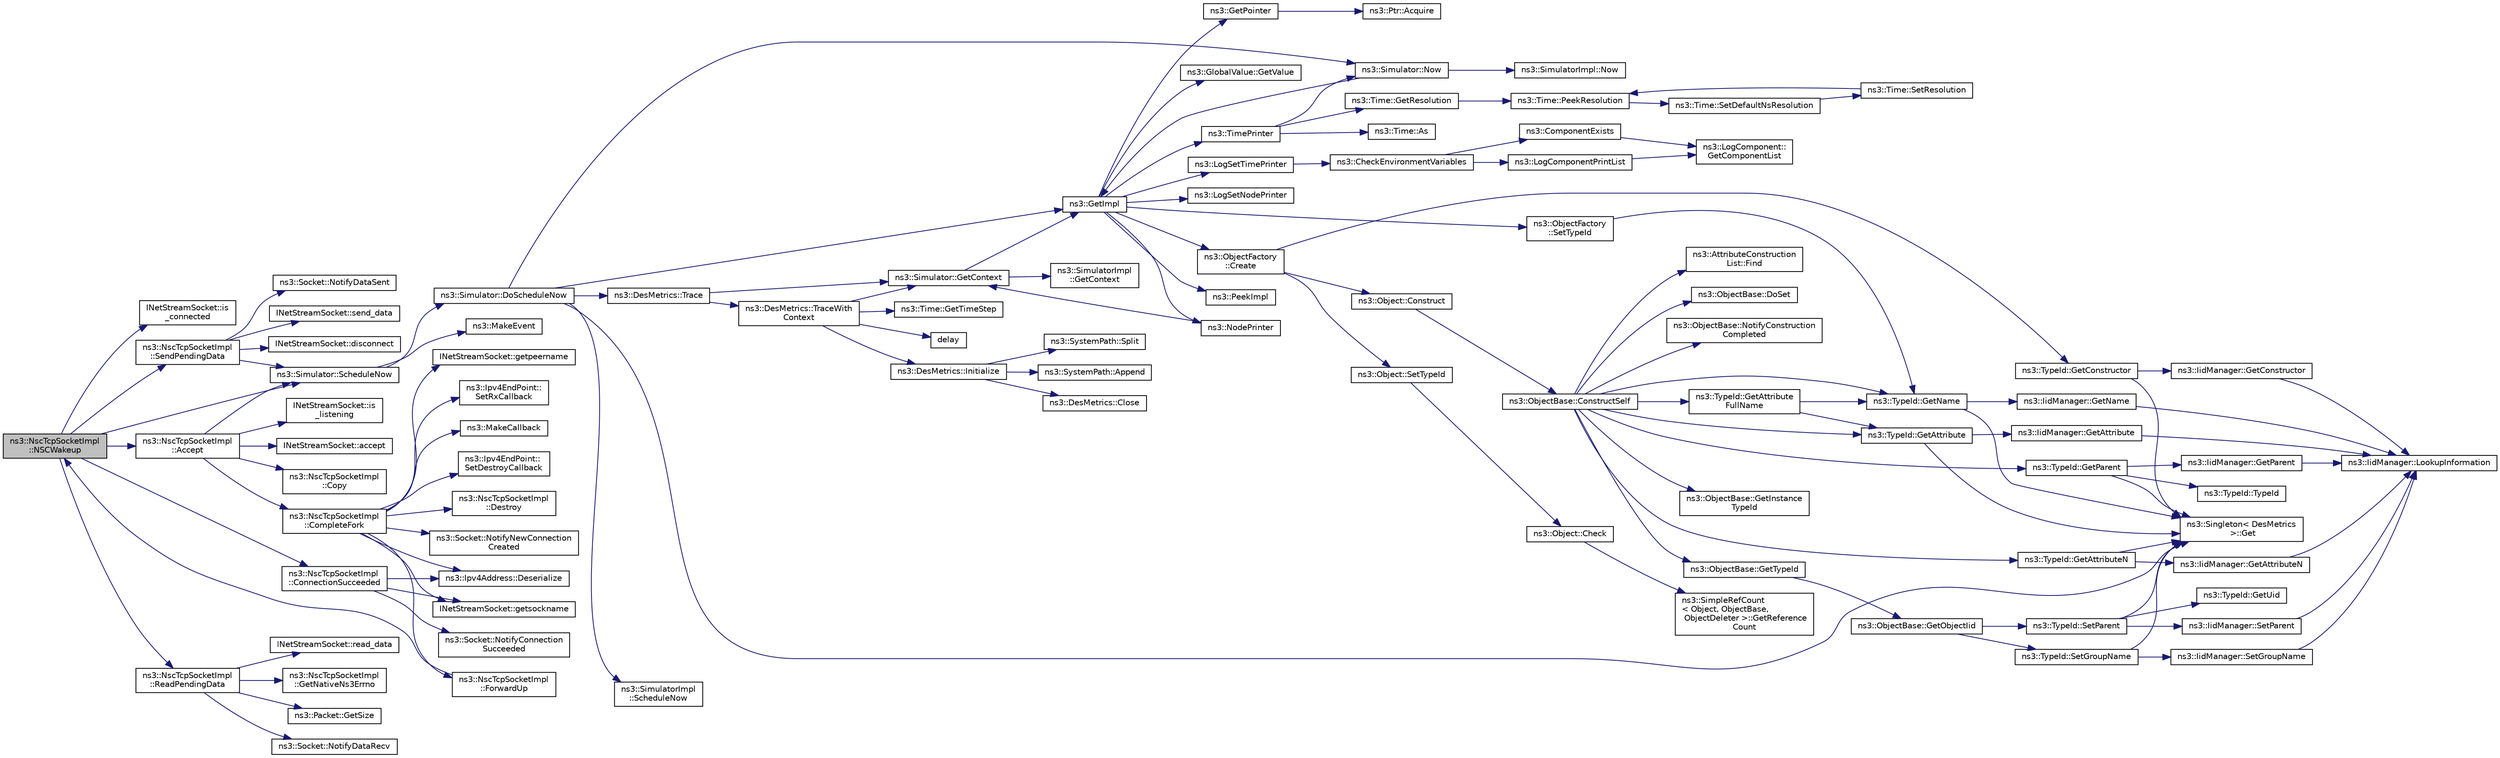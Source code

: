 digraph "ns3::NscTcpSocketImpl::NSCWakeup"
{
  edge [fontname="Helvetica",fontsize="10",labelfontname="Helvetica",labelfontsize="10"];
  node [fontname="Helvetica",fontsize="10",shape=record];
  rankdir="LR";
  Node1 [label="ns3::NscTcpSocketImpl\l::NSCWakeup",height=0.2,width=0.4,color="black", fillcolor="grey75", style="filled", fontcolor="black"];
  Node1 -> Node2 [color="midnightblue",fontsize="10",style="solid"];
  Node2 [label="INetStreamSocket::is\l_connected",height=0.2,width=0.4,color="black", fillcolor="white", style="filled",URL="$d8/d0d/structINetStreamSocket.html#ae12c5b0dc6d534b3fe6f185a7dc72265",tooltip="Check the connection state. "];
  Node1 -> Node3 [color="midnightblue",fontsize="10",style="solid"];
  Node3 [label="ns3::Simulator::ScheduleNow",height=0.2,width=0.4,color="black", fillcolor="white", style="filled",URL="$d7/deb/classns3_1_1Simulator.html#a2219ee02c0647adc83d1c918c3256266"];
  Node3 -> Node4 [color="midnightblue",fontsize="10",style="solid"];
  Node4 [label="ns3::Simulator::DoScheduleNow",height=0.2,width=0.4,color="black", fillcolor="white", style="filled",URL="$d7/deb/classns3_1_1Simulator.html#a9377ee62d67f7923318c4313a3b285f8"];
  Node4 -> Node5 [color="midnightblue",fontsize="10",style="solid"];
  Node5 [label="ns3::Singleton\< DesMetrics\l \>::Get",height=0.2,width=0.4,color="black", fillcolor="white", style="filled",URL="$d8/d77/classns3_1_1Singleton.html#a80a2cd3c25a27ea72add7a9f7a141ffa"];
  Node4 -> Node6 [color="midnightblue",fontsize="10",style="solid"];
  Node6 [label="ns3::DesMetrics::Trace",height=0.2,width=0.4,color="black", fillcolor="white", style="filled",URL="$d5/d69/classns3_1_1DesMetrics.html#ab7c6c097412d0398affbc9f8d2643160"];
  Node6 -> Node7 [color="midnightblue",fontsize="10",style="solid"];
  Node7 [label="ns3::DesMetrics::TraceWith\lContext",height=0.2,width=0.4,color="black", fillcolor="white", style="filled",URL="$d5/d69/classns3_1_1DesMetrics.html#abc404d9eee92f4e8fd67f5d200490ed6"];
  Node7 -> Node8 [color="midnightblue",fontsize="10",style="solid"];
  Node8 [label="ns3::DesMetrics::Initialize",height=0.2,width=0.4,color="black", fillcolor="white", style="filled",URL="$d5/d69/classns3_1_1DesMetrics.html#a63bf3891d9fd2cf8c76b375b3db67756"];
  Node8 -> Node9 [color="midnightblue",fontsize="10",style="solid"];
  Node9 [label="ns3::DesMetrics::Close",height=0.2,width=0.4,color="black", fillcolor="white", style="filled",URL="$d5/d69/classns3_1_1DesMetrics.html#a17b52dbb23cd230d64404f57f59029c5"];
  Node8 -> Node10 [color="midnightblue",fontsize="10",style="solid"];
  Node10 [label="ns3::SystemPath::Split",height=0.2,width=0.4,color="black", fillcolor="white", style="filled",URL="$d0/dde/group__systempath.html#ga523072e05da63b63113d1bea840edf1a"];
  Node8 -> Node11 [color="midnightblue",fontsize="10",style="solid"];
  Node11 [label="ns3::SystemPath::Append",height=0.2,width=0.4,color="black", fillcolor="white", style="filled",URL="$d0/dde/group__systempath.html#gaaa5a530cee42c8eda7e4f4523ef7e1cd"];
  Node7 -> Node12 [color="midnightblue",fontsize="10",style="solid"];
  Node12 [label="ns3::Simulator::GetContext",height=0.2,width=0.4,color="black", fillcolor="white", style="filled",URL="$d7/deb/classns3_1_1Simulator.html#a8514b74ee2c42916b351b33c4a963bb0"];
  Node12 -> Node13 [color="midnightblue",fontsize="10",style="solid"];
  Node13 [label="ns3::GetImpl",height=0.2,width=0.4,color="black", fillcolor="white", style="filled",URL="$d4/d8b/group__simulator.html#ga42eb4eddad41528d4d99794a3dae3fd0",tooltip="Get the SimulatorImpl singleton. "];
  Node13 -> Node14 [color="midnightblue",fontsize="10",style="solid"];
  Node14 [label="ns3::PeekImpl",height=0.2,width=0.4,color="black", fillcolor="white", style="filled",URL="$d4/d8b/group__simulator.html#ga233c5c38de117e4e4a5a9cd168694792",tooltip="Get the static SimulatorImpl instance. "];
  Node13 -> Node15 [color="midnightblue",fontsize="10",style="solid"];
  Node15 [label="ns3::GlobalValue::GetValue",height=0.2,width=0.4,color="black", fillcolor="white", style="filled",URL="$dc/d02/classns3_1_1GlobalValue.html#aa33773cb952ba3c285a03ae2c4769b84"];
  Node13 -> Node16 [color="midnightblue",fontsize="10",style="solid"];
  Node16 [label="ns3::ObjectFactory\l::SetTypeId",height=0.2,width=0.4,color="black", fillcolor="white", style="filled",URL="$d5/d0d/classns3_1_1ObjectFactory.html#a77dcd099064038a1eb7a6b8251229ec3"];
  Node16 -> Node17 [color="midnightblue",fontsize="10",style="solid"];
  Node17 [label="ns3::TypeId::GetName",height=0.2,width=0.4,color="black", fillcolor="white", style="filled",URL="$d6/d11/classns3_1_1TypeId.html#aa3c41c79ae428b3cb396a9c6bb3ef314"];
  Node17 -> Node5 [color="midnightblue",fontsize="10",style="solid"];
  Node17 -> Node18 [color="midnightblue",fontsize="10",style="solid"];
  Node18 [label="ns3::IidManager::GetName",height=0.2,width=0.4,color="black", fillcolor="white", style="filled",URL="$d4/d1c/classns3_1_1IidManager.html#a5d68d0f0f44594dcdec239dbdb5bf53c"];
  Node18 -> Node19 [color="midnightblue",fontsize="10",style="solid"];
  Node19 [label="ns3::IidManager::LookupInformation",height=0.2,width=0.4,color="black", fillcolor="white", style="filled",URL="$d4/d1c/classns3_1_1IidManager.html#a6b1f4ba2815dba27a377e8a8db2384cf"];
  Node13 -> Node20 [color="midnightblue",fontsize="10",style="solid"];
  Node20 [label="ns3::GetPointer",height=0.2,width=0.4,color="black", fillcolor="white", style="filled",URL="$d7/d2e/namespacens3.html#ab4e173cdfd43d17c1a40d5348510a670"];
  Node20 -> Node21 [color="midnightblue",fontsize="10",style="solid"];
  Node21 [label="ns3::Ptr::Acquire",height=0.2,width=0.4,color="black", fillcolor="white", style="filled",URL="$dc/d90/classns3_1_1Ptr.html#a9579b15e8c42dcdff5869d9d987562fb"];
  Node13 -> Node22 [color="midnightblue",fontsize="10",style="solid"];
  Node22 [label="ns3::ObjectFactory\l::Create",height=0.2,width=0.4,color="black", fillcolor="white", style="filled",URL="$d5/d0d/classns3_1_1ObjectFactory.html#a18152e93f0a6fe184ed7300cb31e9896"];
  Node22 -> Node23 [color="midnightblue",fontsize="10",style="solid"];
  Node23 [label="ns3::TypeId::GetConstructor",height=0.2,width=0.4,color="black", fillcolor="white", style="filled",URL="$d6/d11/classns3_1_1TypeId.html#ad9b0bc71ee7593a1ff23ff8d53938e95"];
  Node23 -> Node5 [color="midnightblue",fontsize="10",style="solid"];
  Node23 -> Node24 [color="midnightblue",fontsize="10",style="solid"];
  Node24 [label="ns3::IidManager::GetConstructor",height=0.2,width=0.4,color="black", fillcolor="white", style="filled",URL="$d4/d1c/classns3_1_1IidManager.html#ab10b30abe7efc5456b7930aab8638280"];
  Node24 -> Node19 [color="midnightblue",fontsize="10",style="solid"];
  Node22 -> Node25 [color="midnightblue",fontsize="10",style="solid"];
  Node25 [label="ns3::Object::SetTypeId",height=0.2,width=0.4,color="black", fillcolor="white", style="filled",URL="$d9/d77/classns3_1_1Object.html#a19b1ebd8ec8fe404845e665880a6c5ad"];
  Node25 -> Node26 [color="midnightblue",fontsize="10",style="solid"];
  Node26 [label="ns3::Object::Check",height=0.2,width=0.4,color="black", fillcolor="white", style="filled",URL="$d9/d77/classns3_1_1Object.html#a7e7f89fb0a81d0189cbcacee64b67e4e"];
  Node26 -> Node27 [color="midnightblue",fontsize="10",style="solid"];
  Node27 [label="ns3::SimpleRefCount\l\< Object, ObjectBase,\l ObjectDeleter \>::GetReference\lCount",height=0.2,width=0.4,color="black", fillcolor="white", style="filled",URL="$da/da1/classns3_1_1SimpleRefCount.html#a05378396c93bcc7d6bf78a9ee9ae9cca"];
  Node22 -> Node28 [color="midnightblue",fontsize="10",style="solid"];
  Node28 [label="ns3::Object::Construct",height=0.2,width=0.4,color="black", fillcolor="white", style="filled",URL="$d9/d77/classns3_1_1Object.html#a636e8411dc5228771f45c9b805d348fa"];
  Node28 -> Node29 [color="midnightblue",fontsize="10",style="solid"];
  Node29 [label="ns3::ObjectBase::ConstructSelf",height=0.2,width=0.4,color="black", fillcolor="white", style="filled",URL="$d2/dac/classns3_1_1ObjectBase.html#a5cda18dec6d0744cb652a3ed60056958"];
  Node29 -> Node30 [color="midnightblue",fontsize="10",style="solid"];
  Node30 [label="ns3::ObjectBase::GetInstance\lTypeId",height=0.2,width=0.4,color="black", fillcolor="white", style="filled",URL="$d2/dac/classns3_1_1ObjectBase.html#abe5b43a6f5b99a92a4c3122db31f06fb"];
  Node29 -> Node17 [color="midnightblue",fontsize="10",style="solid"];
  Node29 -> Node31 [color="midnightblue",fontsize="10",style="solid"];
  Node31 [label="ns3::TypeId::GetAttributeN",height=0.2,width=0.4,color="black", fillcolor="white", style="filled",URL="$d6/d11/classns3_1_1TypeId.html#a679c4713f613126a51eb400b345302cb"];
  Node31 -> Node5 [color="midnightblue",fontsize="10",style="solid"];
  Node31 -> Node32 [color="midnightblue",fontsize="10",style="solid"];
  Node32 [label="ns3::IidManager::GetAttributeN",height=0.2,width=0.4,color="black", fillcolor="white", style="filled",URL="$d4/d1c/classns3_1_1IidManager.html#aecf79ed6edb63647774dbfe90cc4f1e2"];
  Node32 -> Node19 [color="midnightblue",fontsize="10",style="solid"];
  Node29 -> Node33 [color="midnightblue",fontsize="10",style="solid"];
  Node33 [label="ns3::TypeId::GetAttribute",height=0.2,width=0.4,color="black", fillcolor="white", style="filled",URL="$d6/d11/classns3_1_1TypeId.html#aa1b746e64e606f94cbedda7cf89788c2"];
  Node33 -> Node5 [color="midnightblue",fontsize="10",style="solid"];
  Node33 -> Node34 [color="midnightblue",fontsize="10",style="solid"];
  Node34 [label="ns3::IidManager::GetAttribute",height=0.2,width=0.4,color="black", fillcolor="white", style="filled",URL="$d4/d1c/classns3_1_1IidManager.html#ae511907e47b48166763e60c583a5a940"];
  Node34 -> Node19 [color="midnightblue",fontsize="10",style="solid"];
  Node29 -> Node35 [color="midnightblue",fontsize="10",style="solid"];
  Node35 [label="ns3::AttributeConstruction\lList::Find",height=0.2,width=0.4,color="black", fillcolor="white", style="filled",URL="$d3/df3/classns3_1_1AttributeConstructionList.html#a22de5cf3e1bcd9dc6c7748fc911811b4"];
  Node29 -> Node36 [color="midnightblue",fontsize="10",style="solid"];
  Node36 [label="ns3::ObjectBase::DoSet",height=0.2,width=0.4,color="black", fillcolor="white", style="filled",URL="$d2/dac/classns3_1_1ObjectBase.html#afe5f2f7b2fabc99aa33f9bb434e3b695"];
  Node29 -> Node37 [color="midnightblue",fontsize="10",style="solid"];
  Node37 [label="ns3::TypeId::GetAttribute\lFullName",height=0.2,width=0.4,color="black", fillcolor="white", style="filled",URL="$d6/d11/classns3_1_1TypeId.html#a1da5483f43630ea65952099fc39944a2"];
  Node37 -> Node33 [color="midnightblue",fontsize="10",style="solid"];
  Node37 -> Node17 [color="midnightblue",fontsize="10",style="solid"];
  Node29 -> Node38 [color="midnightblue",fontsize="10",style="solid"];
  Node38 [label="ns3::TypeId::GetParent",height=0.2,width=0.4,color="black", fillcolor="white", style="filled",URL="$d6/d11/classns3_1_1TypeId.html#ac51f28398d2ef1f9a7790047c43dd22c"];
  Node38 -> Node5 [color="midnightblue",fontsize="10",style="solid"];
  Node38 -> Node39 [color="midnightblue",fontsize="10",style="solid"];
  Node39 [label="ns3::IidManager::GetParent",height=0.2,width=0.4,color="black", fillcolor="white", style="filled",URL="$d4/d1c/classns3_1_1IidManager.html#a504f9d76281bd6149556b1d15e80231d"];
  Node39 -> Node19 [color="midnightblue",fontsize="10",style="solid"];
  Node38 -> Node40 [color="midnightblue",fontsize="10",style="solid"];
  Node40 [label="ns3::TypeId::TypeId",height=0.2,width=0.4,color="black", fillcolor="white", style="filled",URL="$d6/d11/classns3_1_1TypeId.html#ab76e26690f1af4f1cffa6a72245e8928"];
  Node29 -> Node41 [color="midnightblue",fontsize="10",style="solid"];
  Node41 [label="ns3::ObjectBase::GetTypeId",height=0.2,width=0.4,color="black", fillcolor="white", style="filled",URL="$d2/dac/classns3_1_1ObjectBase.html#a2b870298ebceaaeffc9d65e15c022eac"];
  Node41 -> Node42 [color="midnightblue",fontsize="10",style="solid"];
  Node42 [label="ns3::ObjectBase::GetObjectIid",height=0.2,width=0.4,color="black", fillcolor="white", style="filled",URL="$d2/dac/classns3_1_1ObjectBase.html#a4fcfd18844c60f163c5dce52456d111b"];
  Node42 -> Node43 [color="midnightblue",fontsize="10",style="solid"];
  Node43 [label="ns3::TypeId::SetParent",height=0.2,width=0.4,color="black", fillcolor="white", style="filled",URL="$d6/d11/classns3_1_1TypeId.html#abaaca67ab7d2471067e7c275df0f7309"];
  Node43 -> Node44 [color="midnightblue",fontsize="10",style="solid"];
  Node44 [label="ns3::TypeId::GetUid",height=0.2,width=0.4,color="black", fillcolor="white", style="filled",URL="$d6/d11/classns3_1_1TypeId.html#acd3e41de6340d06299f4fd63e2ed8da0"];
  Node43 -> Node5 [color="midnightblue",fontsize="10",style="solid"];
  Node43 -> Node45 [color="midnightblue",fontsize="10",style="solid"];
  Node45 [label="ns3::IidManager::SetParent",height=0.2,width=0.4,color="black", fillcolor="white", style="filled",URL="$d4/d1c/classns3_1_1IidManager.html#a4042931260554c907699367b6811426f"];
  Node45 -> Node19 [color="midnightblue",fontsize="10",style="solid"];
  Node42 -> Node46 [color="midnightblue",fontsize="10",style="solid"];
  Node46 [label="ns3::TypeId::SetGroupName",height=0.2,width=0.4,color="black", fillcolor="white", style="filled",URL="$d6/d11/classns3_1_1TypeId.html#a87ab97caba5bbbd080b4490576f8bb40"];
  Node46 -> Node5 [color="midnightblue",fontsize="10",style="solid"];
  Node46 -> Node47 [color="midnightblue",fontsize="10",style="solid"];
  Node47 [label="ns3::IidManager::SetGroupName",height=0.2,width=0.4,color="black", fillcolor="white", style="filled",URL="$d4/d1c/classns3_1_1IidManager.html#a3bc08ad1c8a26224153caacd2def37de"];
  Node47 -> Node19 [color="midnightblue",fontsize="10",style="solid"];
  Node29 -> Node48 [color="midnightblue",fontsize="10",style="solid"];
  Node48 [label="ns3::ObjectBase::NotifyConstruction\lCompleted",height=0.2,width=0.4,color="black", fillcolor="white", style="filled",URL="$d2/dac/classns3_1_1ObjectBase.html#aa349348317dbdb62a7ee1df89db1eb8b"];
  Node13 -> Node49 [color="midnightblue",fontsize="10",style="solid"];
  Node49 [label="ns3::LogSetTimePrinter",height=0.2,width=0.4,color="black", fillcolor="white", style="filled",URL="$d7/d2e/namespacens3.html#acf6a1749b3febc5a6a5b2b8620138d80"];
  Node49 -> Node50 [color="midnightblue",fontsize="10",style="solid"];
  Node50 [label="ns3::CheckEnvironmentVariables",height=0.2,width=0.4,color="black", fillcolor="white", style="filled",URL="$d8/dff/group__logging.html#gacdc0bdeb2d8a90089d4fb09c4b8569ff"];
  Node50 -> Node51 [color="midnightblue",fontsize="10",style="solid"];
  Node51 [label="ns3::ComponentExists",height=0.2,width=0.4,color="black", fillcolor="white", style="filled",URL="$d8/dff/group__logging.html#gaadcc698770aae684c54dbd1ef4e4b37a"];
  Node51 -> Node52 [color="midnightblue",fontsize="10",style="solid"];
  Node52 [label="ns3::LogComponent::\lGetComponentList",height=0.2,width=0.4,color="black", fillcolor="white", style="filled",URL="$d9/d3f/classns3_1_1LogComponent.html#a63eb2c0fd93c30f9081443c2fd4bffe9"];
  Node50 -> Node53 [color="midnightblue",fontsize="10",style="solid"];
  Node53 [label="ns3::LogComponentPrintList",height=0.2,width=0.4,color="black", fillcolor="white", style="filled",URL="$d7/d2e/namespacens3.html#a5252703c3f8260fd6dc609f1b276e57c"];
  Node53 -> Node52 [color="midnightblue",fontsize="10",style="solid"];
  Node13 -> Node54 [color="midnightblue",fontsize="10",style="solid"];
  Node54 [label="ns3::TimePrinter",height=0.2,width=0.4,color="black", fillcolor="white", style="filled",URL="$d8/dff/group__logging.html#gaaad3642e8247a056cd83001d805b0812"];
  Node54 -> Node55 [color="midnightblue",fontsize="10",style="solid"];
  Node55 [label="ns3::Time::GetResolution",height=0.2,width=0.4,color="black", fillcolor="white", style="filled",URL="$dc/d04/classns3_1_1Time.html#a1444f0f08b5e19f031157609e32fcf98"];
  Node55 -> Node56 [color="midnightblue",fontsize="10",style="solid"];
  Node56 [label="ns3::Time::PeekResolution",height=0.2,width=0.4,color="black", fillcolor="white", style="filled",URL="$dc/d04/classns3_1_1Time.html#a963e53522278fcbdf1ab9f7adbd0f5d6"];
  Node56 -> Node57 [color="midnightblue",fontsize="10",style="solid"];
  Node57 [label="ns3::Time::SetDefaultNsResolution",height=0.2,width=0.4,color="black", fillcolor="white", style="filled",URL="$dc/d04/classns3_1_1Time.html#a6a872e62f71dfa817fef2c549473d980"];
  Node57 -> Node58 [color="midnightblue",fontsize="10",style="solid"];
  Node58 [label="ns3::Time::SetResolution",height=0.2,width=0.4,color="black", fillcolor="white", style="filled",URL="$dc/d04/classns3_1_1Time.html#ac89165ba7715b66017a49c718f4aef09"];
  Node58 -> Node56 [color="midnightblue",fontsize="10",style="solid"];
  Node54 -> Node59 [color="midnightblue",fontsize="10",style="solid"];
  Node59 [label="ns3::Simulator::Now",height=0.2,width=0.4,color="black", fillcolor="white", style="filled",URL="$d7/deb/classns3_1_1Simulator.html#ac3178fa975b419f7875e7105be122800"];
  Node59 -> Node13 [color="midnightblue",fontsize="10",style="solid"];
  Node59 -> Node60 [color="midnightblue",fontsize="10",style="solid"];
  Node60 [label="ns3::SimulatorImpl::Now",height=0.2,width=0.4,color="black", fillcolor="white", style="filled",URL="$d2/d19/classns3_1_1SimulatorImpl.html#aa516c50060846adc6fd316e83ef0797c"];
  Node54 -> Node61 [color="midnightblue",fontsize="10",style="solid"];
  Node61 [label="ns3::Time::As",height=0.2,width=0.4,color="black", fillcolor="white", style="filled",URL="$dc/d04/classns3_1_1Time.html#a0bb1110638ce9938248bd07865a328ab"];
  Node13 -> Node62 [color="midnightblue",fontsize="10",style="solid"];
  Node62 [label="ns3::LogSetNodePrinter",height=0.2,width=0.4,color="black", fillcolor="white", style="filled",URL="$d7/d2e/namespacens3.html#aa6e659ca357c8309352fa0f146793810"];
  Node13 -> Node63 [color="midnightblue",fontsize="10",style="solid"];
  Node63 [label="ns3::NodePrinter",height=0.2,width=0.4,color="black", fillcolor="white", style="filled",URL="$d8/dff/group__logging.html#gaaffbf70ff3766cd62b8bbd9b140d2a1b"];
  Node63 -> Node12 [color="midnightblue",fontsize="10",style="solid"];
  Node12 -> Node64 [color="midnightblue",fontsize="10",style="solid"];
  Node64 [label="ns3::SimulatorImpl\l::GetContext",height=0.2,width=0.4,color="black", fillcolor="white", style="filled",URL="$d2/d19/classns3_1_1SimulatorImpl.html#a8b66270c97766c0adb997e2535648557"];
  Node7 -> Node65 [color="midnightblue",fontsize="10",style="solid"];
  Node65 [label="ns3::Time::GetTimeStep",height=0.2,width=0.4,color="black", fillcolor="white", style="filled",URL="$dc/d04/classns3_1_1Time.html#a40a7025b73dac7d02f8a4e1e54eaa5b5"];
  Node7 -> Node66 [color="midnightblue",fontsize="10",style="solid"];
  Node66 [label="delay",height=0.2,width=0.4,color="black", fillcolor="white", style="filled",URL="$d8/d68/lte_2model_2fading-traces_2fading__trace__generator_8m.html#a7964e6aa8f61a9d28973c8267a606ad8"];
  Node6 -> Node12 [color="midnightblue",fontsize="10",style="solid"];
  Node4 -> Node59 [color="midnightblue",fontsize="10",style="solid"];
  Node4 -> Node13 [color="midnightblue",fontsize="10",style="solid"];
  Node4 -> Node67 [color="midnightblue",fontsize="10",style="solid"];
  Node67 [label="ns3::SimulatorImpl\l::ScheduleNow",height=0.2,width=0.4,color="black", fillcolor="white", style="filled",URL="$d2/d19/classns3_1_1SimulatorImpl.html#a9889e663af5245c5624c35611a9db948"];
  Node3 -> Node68 [color="midnightblue",fontsize="10",style="solid"];
  Node68 [label="ns3::MakeEvent",height=0.2,width=0.4,color="black", fillcolor="white", style="filled",URL="$d0/dac/group__makeeventfnptr.html#ga289a28a2497c18a9bd299e5e2014094b"];
  Node1 -> Node69 [color="midnightblue",fontsize="10",style="solid"];
  Node69 [label="ns3::NscTcpSocketImpl\l::ConnectionSucceeded",height=0.2,width=0.4,color="black", fillcolor="white", style="filled",URL="$d5/d8e/classns3_1_1NscTcpSocketImpl.html#afaf5ba2a200f60f9cc8a31468ad04084",tooltip="Called when a connection is in Established state. "];
  Node69 -> Node70 [color="midnightblue",fontsize="10",style="solid"];
  Node70 [label="INetStreamSocket::getsockname",height=0.2,width=0.4,color="black", fillcolor="white", style="filled",URL="$d8/d0d/structINetStreamSocket.html#a3f72a54af5a17e8110e1e26b4d99f7a7",tooltip="Get the socket local name. "];
  Node69 -> Node71 [color="midnightblue",fontsize="10",style="solid"];
  Node71 [label="ns3::Ipv4Address::Deserialize",height=0.2,width=0.4,color="black", fillcolor="white", style="filled",URL="$de/d55/classns3_1_1Ipv4Address.html#ac6e205258d95465ce51c148e51590760"];
  Node69 -> Node72 [color="midnightblue",fontsize="10",style="solid"];
  Node72 [label="ns3::Socket::NotifyConnection\lSucceeded",height=0.2,width=0.4,color="black", fillcolor="white", style="filled",URL="$d9/df2/classns3_1_1Socket.html#a2f55d195304131b356818bc74134c5a7",tooltip="Notify through the callback (if set) that the connection has been established. "];
  Node1 -> Node73 [color="midnightblue",fontsize="10",style="solid"];
  Node73 [label="ns3::NscTcpSocketImpl\l::SendPendingData",height=0.2,width=0.4,color="black", fillcolor="white", style="filled",URL="$d5/d8e/classns3_1_1NscTcpSocketImpl.html#a3c1fd801a0fcfdb7ff7ec9e8ffaacae1",tooltip="Send all the pending data. "];
  Node73 -> Node74 [color="midnightblue",fontsize="10",style="solid"];
  Node74 [label="INetStreamSocket::send_data",height=0.2,width=0.4,color="black", fillcolor="white", style="filled",URL="$d8/d0d/structINetStreamSocket.html#a112d5229b9dedebe7099fd4458ab28e4",tooltip="Send some data. "];
  Node73 -> Node75 [color="midnightblue",fontsize="10",style="solid"];
  Node75 [label="INetStreamSocket::disconnect",height=0.2,width=0.4,color="black", fillcolor="white", style="filled",URL="$d8/d0d/structINetStreamSocket.html#a902ff1a4caaab6e819e4bfae667a2108",tooltip="Disconnect from a remote peer. "];
  Node73 -> Node3 [color="midnightblue",fontsize="10",style="solid"];
  Node73 -> Node76 [color="midnightblue",fontsize="10",style="solid"];
  Node76 [label="ns3::Socket::NotifyDataSent",height=0.2,width=0.4,color="black", fillcolor="white", style="filled",URL="$d9/df2/classns3_1_1Socket.html#ae478fc503f7041a1da5e9db361f1ae20",tooltip="Notify through the callback (if set) that some data have been sent. "];
  Node1 -> Node77 [color="midnightblue",fontsize="10",style="solid"];
  Node77 [label="ns3::NscTcpSocketImpl\l::ReadPendingData",height=0.2,width=0.4,color="black", fillcolor="white", style="filled",URL="$d5/d8e/classns3_1_1NscTcpSocketImpl.html#abbbd25a777c31f3df78461d299e13886",tooltip="Read all the pending data. "];
  Node77 -> Node78 [color="midnightblue",fontsize="10",style="solid"];
  Node78 [label="INetStreamSocket::read_data",height=0.2,width=0.4,color="black", fillcolor="white", style="filled",URL="$d8/d0d/structINetStreamSocket.html#af040d53ef58b3b690e8930b7f71ec845",tooltip="Read some data. "];
  Node77 -> Node79 [color="midnightblue",fontsize="10",style="solid"];
  Node79 [label="ns3::NscTcpSocketImpl\l::GetNativeNs3Errno",height=0.2,width=0.4,color="black", fillcolor="white", style="filled",URL="$d5/d8e/classns3_1_1NscTcpSocketImpl.html#ab51d8cb7b342dbc2e4c843886944d09f",tooltip="Translate between a NSC error and a ns-3 error code. "];
  Node77 -> Node80 [color="midnightblue",fontsize="10",style="solid"];
  Node80 [label="ns3::Packet::GetSize",height=0.2,width=0.4,color="black", fillcolor="white", style="filled",URL="$dd/d7a/classns3_1_1Packet.html#a462855c9929954d4301a4edfe55f4f1c",tooltip="Returns the the size in bytes of the packet (including the zero-filled initial payload). "];
  Node77 -> Node81 [color="midnightblue",fontsize="10",style="solid"];
  Node81 [label="ns3::Socket::NotifyDataRecv",height=0.2,width=0.4,color="black", fillcolor="white", style="filled",URL="$d9/df2/classns3_1_1Socket.html#a91fa3046bbd0a7644381f1d2481bdfef",tooltip="Notify through the callback (if set) that some data have been received. "];
  Node1 -> Node82 [color="midnightblue",fontsize="10",style="solid"];
  Node82 [label="ns3::NscTcpSocketImpl\l::Accept",height=0.2,width=0.4,color="black", fillcolor="white", style="filled",URL="$d5/d8e/classns3_1_1NscTcpSocketImpl.html#a95aacc7321726467d1b0daaf6bbdd986",tooltip="Accept an incoming connection. "];
  Node82 -> Node83 [color="midnightblue",fontsize="10",style="solid"];
  Node83 [label="INetStreamSocket::is\l_listening",height=0.2,width=0.4,color="black", fillcolor="white", style="filled",URL="$d8/d0d/structINetStreamSocket.html#a26fa9760ab071598a8b1b4da9e852b09",tooltip="Check the listening state. "];
  Node82 -> Node84 [color="midnightblue",fontsize="10",style="solid"];
  Node84 [label="INetStreamSocket::accept",height=0.2,width=0.4,color="black", fillcolor="white", style="filled",URL="$d8/d0d/structINetStreamSocket.html#af2bd0b33de3a8a30f539eda297786188",tooltip="Accept an incoming connection. "];
  Node82 -> Node85 [color="midnightblue",fontsize="10",style="solid"];
  Node85 [label="ns3::NscTcpSocketImpl\l::Copy",height=0.2,width=0.4,color="black", fillcolor="white", style="filled",URL="$d5/d8e/classns3_1_1NscTcpSocketImpl.html#a4a6a5f3eef17264ef8529a46a8be72aa",tooltip="Copy self. "];
  Node82 -> Node3 [color="midnightblue",fontsize="10",style="solid"];
  Node82 -> Node86 [color="midnightblue",fontsize="10",style="solid"];
  Node86 [label="ns3::NscTcpSocketImpl\l::CompleteFork",height=0.2,width=0.4,color="black", fillcolor="white", style="filled",URL="$d5/d8e/classns3_1_1NscTcpSocketImpl.html#a97c12e4b7625d21acce2bee3abfd87c4",tooltip="Complete the Fork operations (after a connection has been accepted) "];
  Node86 -> Node87 [color="midnightblue",fontsize="10",style="solid"];
  Node87 [label="INetStreamSocket::getpeername",height=0.2,width=0.4,color="black", fillcolor="white", style="filled",URL="$d8/d0d/structINetStreamSocket.html#aa24057febafbd91c96504e108ae7fabf",tooltip="Get the peer name. "];
  Node86 -> Node71 [color="midnightblue",fontsize="10",style="solid"];
  Node86 -> Node70 [color="midnightblue",fontsize="10",style="solid"];
  Node86 -> Node88 [color="midnightblue",fontsize="10",style="solid"];
  Node88 [label="ns3::Ipv4EndPoint::\lSetRxCallback",height=0.2,width=0.4,color="black", fillcolor="white", style="filled",URL="$dd/d51/classns3_1_1Ipv4EndPoint.html#abf5a10aadc249f2ce275cad9bb26322d",tooltip="Set the reception callback. "];
  Node86 -> Node89 [color="midnightblue",fontsize="10",style="solid"];
  Node89 [label="ns3::MakeCallback",height=0.2,width=0.4,color="black", fillcolor="white", style="filled",URL="$dd/de0/group__makecallbackmemptr.html#ga9376283685aa99d204048d6a4b7610a4"];
  Node86 -> Node90 [color="midnightblue",fontsize="10",style="solid"];
  Node90 [label="ns3::NscTcpSocketImpl\l::ForwardUp",height=0.2,width=0.4,color="black", fillcolor="white", style="filled",URL="$d5/d8e/classns3_1_1NscTcpSocketImpl.html#a39838d4cdb10b8ff73d7afdbcdc96b8b",tooltip="Called by the L3 protocol when it received a packet to pass on to TCP. "];
  Node90 -> Node1 [color="midnightblue",fontsize="10",style="solid"];
  Node86 -> Node91 [color="midnightblue",fontsize="10",style="solid"];
  Node91 [label="ns3::Ipv4EndPoint::\lSetDestroyCallback",height=0.2,width=0.4,color="black", fillcolor="white", style="filled",URL="$dd/d51/classns3_1_1Ipv4EndPoint.html#a19ec16d98c501d3684e6549d7296ea0a",tooltip="Set the default destroy callback. "];
  Node86 -> Node92 [color="midnightblue",fontsize="10",style="solid"];
  Node92 [label="ns3::NscTcpSocketImpl\l::Destroy",height=0.2,width=0.4,color="black", fillcolor="white", style="filled",URL="$d5/d8e/classns3_1_1NscTcpSocketImpl.html#a36f5dcb0dce0300d367db5f0237f06b5",tooltip="Kill this socket by zeroing its attributes (IPv4) "];
  Node86 -> Node93 [color="midnightblue",fontsize="10",style="solid"];
  Node93 [label="ns3::Socket::NotifyNewConnection\lCreated",height=0.2,width=0.4,color="black", fillcolor="white", style="filled",URL="$d9/df2/classns3_1_1Socket.html#a38c6f13f6c475afa2eadc1cf1a54a0e7",tooltip="Notify through the callback (if set) that a new connection has been created. "];
}
